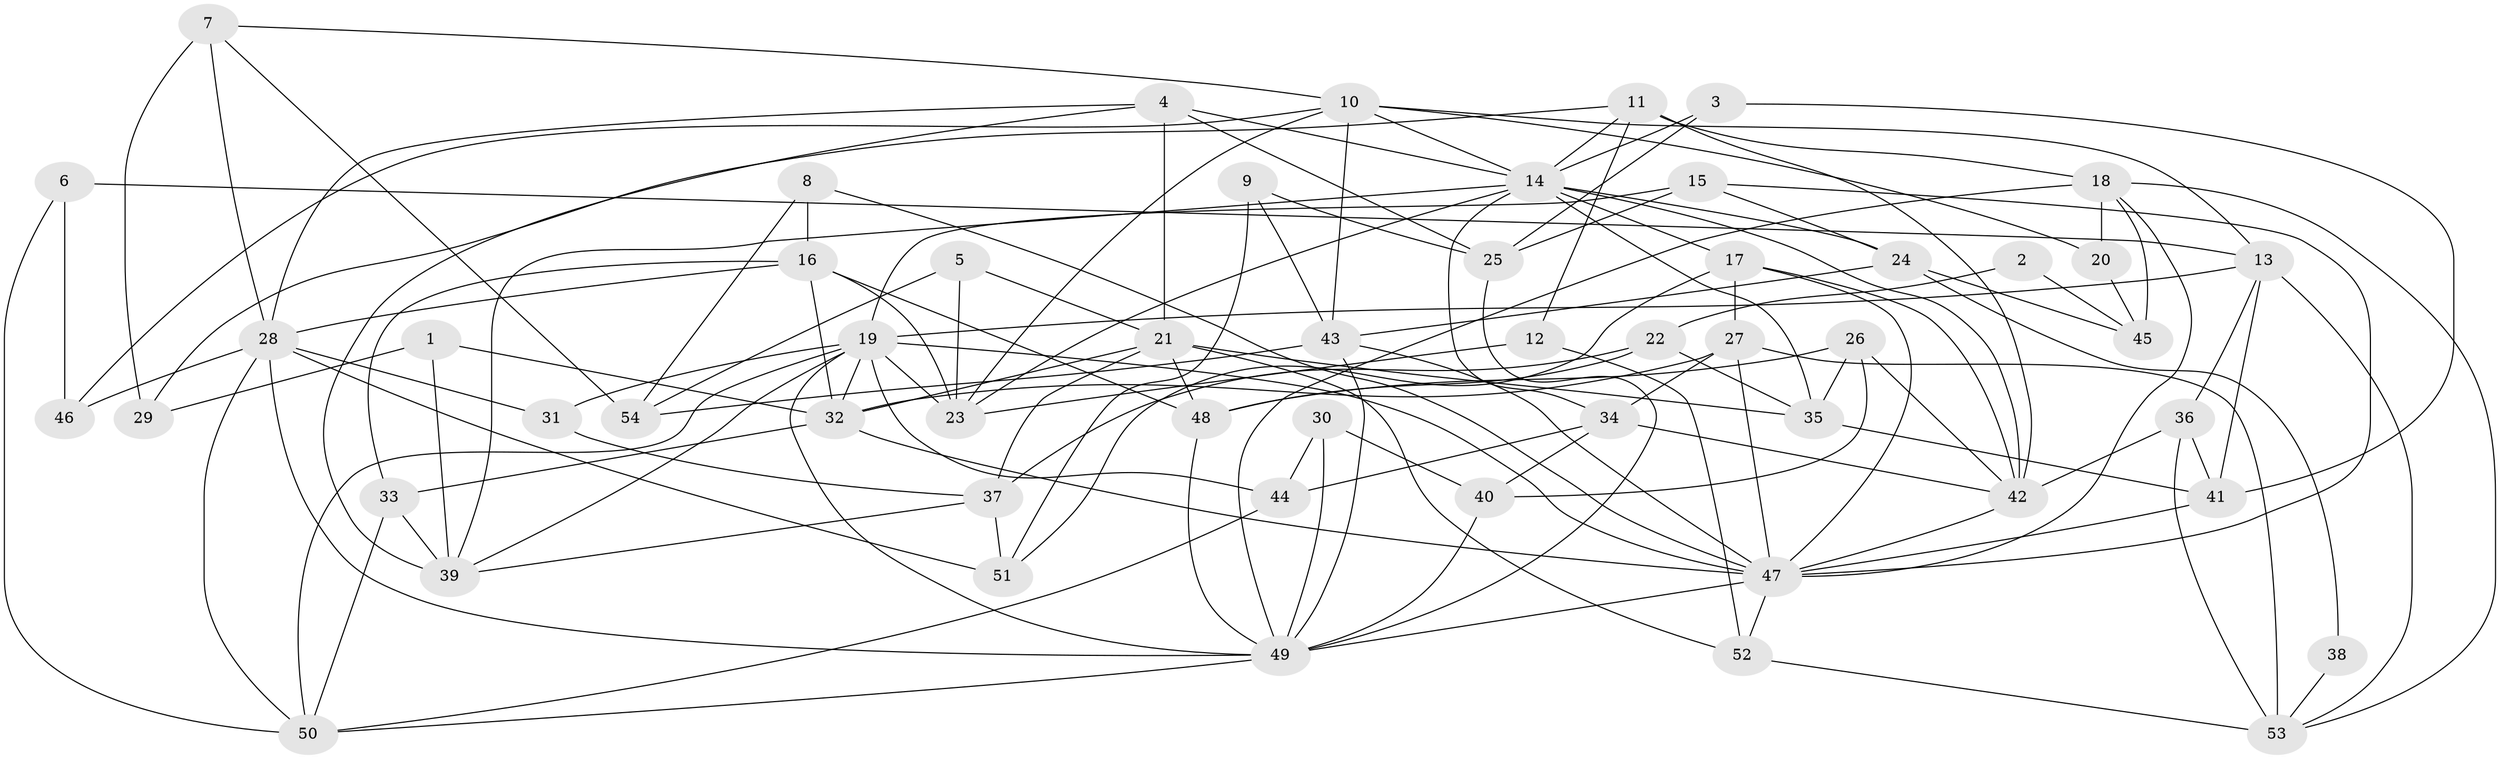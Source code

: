 // original degree distribution, {3: 0.29213483146067415, 5: 0.15730337078651685, 2: 0.11235955056179775, 4: 0.29213483146067415, 6: 0.07865168539325842, 7: 0.06741573033707865}
// Generated by graph-tools (version 1.1) at 2025/37/03/04/25 23:37:13]
// undirected, 54 vertices, 135 edges
graph export_dot {
  node [color=gray90,style=filled];
  1;
  2;
  3;
  4;
  5;
  6;
  7;
  8;
  9;
  10;
  11;
  12;
  13;
  14;
  15;
  16;
  17;
  18;
  19;
  20;
  21;
  22;
  23;
  24;
  25;
  26;
  27;
  28;
  29;
  30;
  31;
  32;
  33;
  34;
  35;
  36;
  37;
  38;
  39;
  40;
  41;
  42;
  43;
  44;
  45;
  46;
  47;
  48;
  49;
  50;
  51;
  52;
  53;
  54;
  1 -- 29 [weight=1.0];
  1 -- 32 [weight=1.0];
  1 -- 39 [weight=2.0];
  2 -- 22 [weight=1.0];
  2 -- 45 [weight=1.0];
  3 -- 14 [weight=1.0];
  3 -- 25 [weight=1.0];
  3 -- 41 [weight=1.0];
  4 -- 14 [weight=1.0];
  4 -- 21 [weight=1.0];
  4 -- 25 [weight=1.0];
  4 -- 28 [weight=1.0];
  4 -- 39 [weight=1.0];
  5 -- 21 [weight=1.0];
  5 -- 23 [weight=1.0];
  5 -- 54 [weight=1.0];
  6 -- 13 [weight=1.0];
  6 -- 46 [weight=1.0];
  6 -- 50 [weight=1.0];
  7 -- 10 [weight=1.0];
  7 -- 28 [weight=2.0];
  7 -- 29 [weight=1.0];
  7 -- 54 [weight=1.0];
  8 -- 16 [weight=1.0];
  8 -- 47 [weight=1.0];
  8 -- 54 [weight=1.0];
  9 -- 25 [weight=1.0];
  9 -- 43 [weight=1.0];
  9 -- 51 [weight=1.0];
  10 -- 13 [weight=1.0];
  10 -- 14 [weight=1.0];
  10 -- 20 [weight=1.0];
  10 -- 23 [weight=1.0];
  10 -- 43 [weight=1.0];
  10 -- 46 [weight=1.0];
  11 -- 12 [weight=1.0];
  11 -- 14 [weight=1.0];
  11 -- 18 [weight=2.0];
  11 -- 29 [weight=1.0];
  11 -- 42 [weight=1.0];
  12 -- 23 [weight=1.0];
  12 -- 52 [weight=1.0];
  13 -- 19 [weight=1.0];
  13 -- 36 [weight=1.0];
  13 -- 41 [weight=1.0];
  13 -- 53 [weight=1.0];
  14 -- 17 [weight=1.0];
  14 -- 23 [weight=1.0];
  14 -- 24 [weight=1.0];
  14 -- 34 [weight=1.0];
  14 -- 35 [weight=1.0];
  14 -- 39 [weight=1.0];
  14 -- 42 [weight=1.0];
  15 -- 19 [weight=2.0];
  15 -- 24 [weight=1.0];
  15 -- 25 [weight=1.0];
  15 -- 47 [weight=1.0];
  16 -- 23 [weight=1.0];
  16 -- 28 [weight=1.0];
  16 -- 32 [weight=1.0];
  16 -- 33 [weight=1.0];
  16 -- 48 [weight=1.0];
  17 -- 27 [weight=1.0];
  17 -- 42 [weight=1.0];
  17 -- 47 [weight=1.0];
  17 -- 51 [weight=1.0];
  18 -- 20 [weight=2.0];
  18 -- 45 [weight=1.0];
  18 -- 47 [weight=1.0];
  18 -- 49 [weight=1.0];
  18 -- 53 [weight=1.0];
  19 -- 23 [weight=1.0];
  19 -- 31 [weight=1.0];
  19 -- 32 [weight=1.0];
  19 -- 39 [weight=1.0];
  19 -- 44 [weight=1.0];
  19 -- 47 [weight=1.0];
  19 -- 49 [weight=1.0];
  19 -- 50 [weight=1.0];
  20 -- 45 [weight=1.0];
  21 -- 32 [weight=1.0];
  21 -- 35 [weight=1.0];
  21 -- 37 [weight=1.0];
  21 -- 48 [weight=1.0];
  21 -- 52 [weight=1.0];
  22 -- 35 [weight=1.0];
  22 -- 37 [weight=1.0];
  22 -- 48 [weight=1.0];
  24 -- 38 [weight=1.0];
  24 -- 43 [weight=1.0];
  24 -- 45 [weight=1.0];
  25 -- 49 [weight=1.0];
  26 -- 35 [weight=1.0];
  26 -- 40 [weight=1.0];
  26 -- 42 [weight=1.0];
  26 -- 48 [weight=1.0];
  27 -- 32 [weight=1.0];
  27 -- 34 [weight=1.0];
  27 -- 47 [weight=1.0];
  27 -- 53 [weight=1.0];
  28 -- 31 [weight=1.0];
  28 -- 46 [weight=1.0];
  28 -- 49 [weight=1.0];
  28 -- 50 [weight=1.0];
  28 -- 51 [weight=1.0];
  30 -- 40 [weight=1.0];
  30 -- 44 [weight=1.0];
  30 -- 49 [weight=1.0];
  31 -- 37 [weight=1.0];
  32 -- 33 [weight=1.0];
  32 -- 47 [weight=1.0];
  33 -- 39 [weight=1.0];
  33 -- 50 [weight=1.0];
  34 -- 40 [weight=1.0];
  34 -- 42 [weight=1.0];
  34 -- 44 [weight=1.0];
  35 -- 41 [weight=1.0];
  36 -- 41 [weight=1.0];
  36 -- 42 [weight=1.0];
  36 -- 53 [weight=2.0];
  37 -- 39 [weight=1.0];
  37 -- 51 [weight=1.0];
  38 -- 53 [weight=1.0];
  40 -- 49 [weight=1.0];
  41 -- 47 [weight=1.0];
  42 -- 47 [weight=1.0];
  43 -- 47 [weight=1.0];
  43 -- 49 [weight=1.0];
  43 -- 54 [weight=1.0];
  44 -- 50 [weight=1.0];
  47 -- 49 [weight=1.0];
  47 -- 52 [weight=1.0];
  48 -- 49 [weight=1.0];
  49 -- 50 [weight=1.0];
  52 -- 53 [weight=1.0];
}
